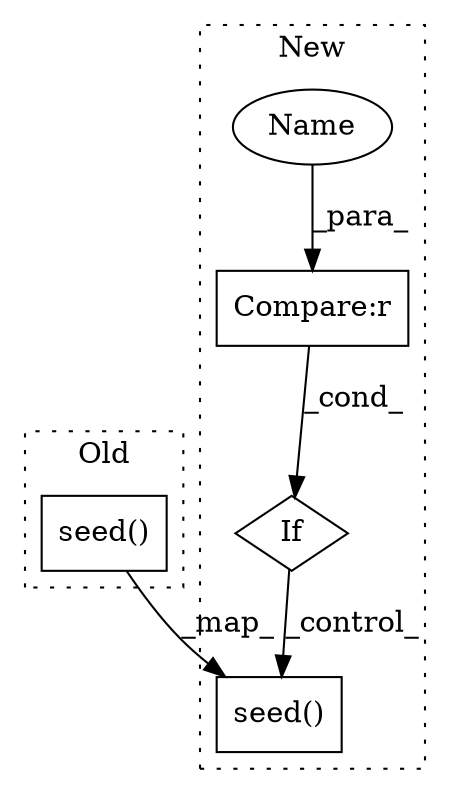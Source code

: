 digraph G {
subgraph cluster0 {
1 [label="seed()" a="75" s="9275,9299" l="15,1" shape="box"];
label = "Old";
style="dotted";
}
subgraph cluster1 {
2 [label="seed()" a="75" s="9316,9340" l="15,1" shape="box"];
3 [label="If" a="96" s="9278" l="3" shape="diamond"];
4 [label="Compare:r" a="40" s="9281" l="21" shape="box"];
5 [label="Name" a="87" s="9281" l="9" shape="ellipse"];
label = "New";
style="dotted";
}
1 -> 2 [label="_map_"];
3 -> 2 [label="_control_"];
4 -> 3 [label="_cond_"];
5 -> 4 [label="_para_"];
}